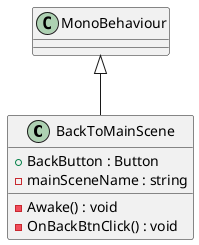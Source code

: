 @startuml
class BackToMainScene {
    + BackButton : Button
    - mainSceneName : string
    - Awake() : void
    - OnBackBtnClick() : void
}
MonoBehaviour <|-- BackToMainScene
@enduml
